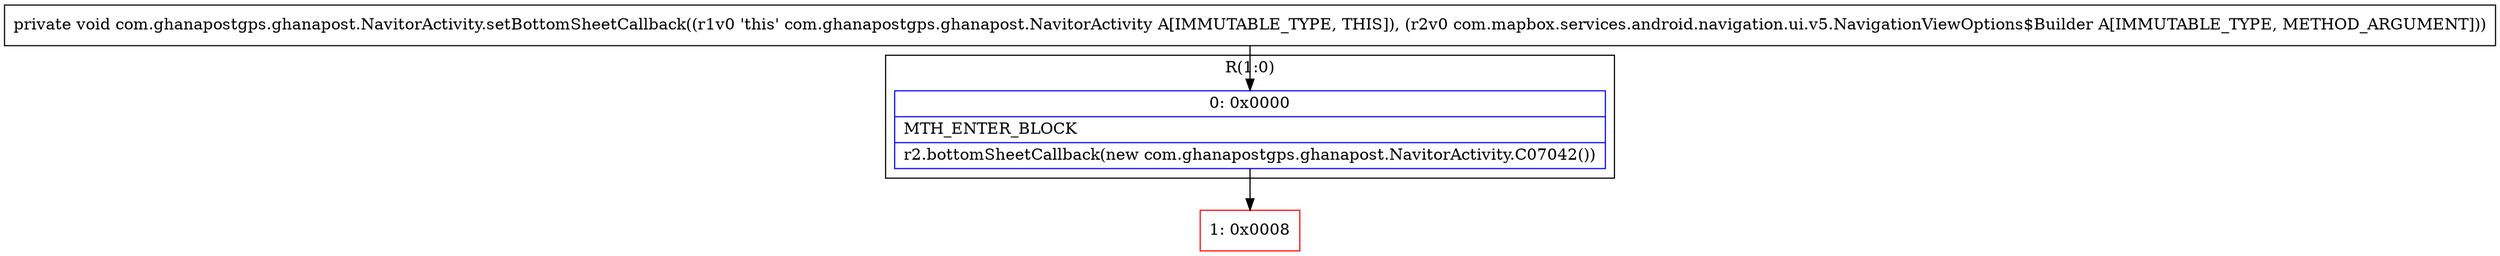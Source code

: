 digraph "CFG forcom.ghanapostgps.ghanapost.NavitorActivity.setBottomSheetCallback(Lcom\/mapbox\/services\/android\/navigation\/ui\/v5\/NavigationViewOptions$Builder;)V" {
subgraph cluster_Region_1761033745 {
label = "R(1:0)";
node [shape=record,color=blue];
Node_0 [shape=record,label="{0\:\ 0x0000|MTH_ENTER_BLOCK\l|r2.bottomSheetCallback(new com.ghanapostgps.ghanapost.NavitorActivity.C07042())\l}"];
}
Node_1 [shape=record,color=red,label="{1\:\ 0x0008}"];
MethodNode[shape=record,label="{private void com.ghanapostgps.ghanapost.NavitorActivity.setBottomSheetCallback((r1v0 'this' com.ghanapostgps.ghanapost.NavitorActivity A[IMMUTABLE_TYPE, THIS]), (r2v0 com.mapbox.services.android.navigation.ui.v5.NavigationViewOptions$Builder A[IMMUTABLE_TYPE, METHOD_ARGUMENT])) }"];
MethodNode -> Node_0;
Node_0 -> Node_1;
}

